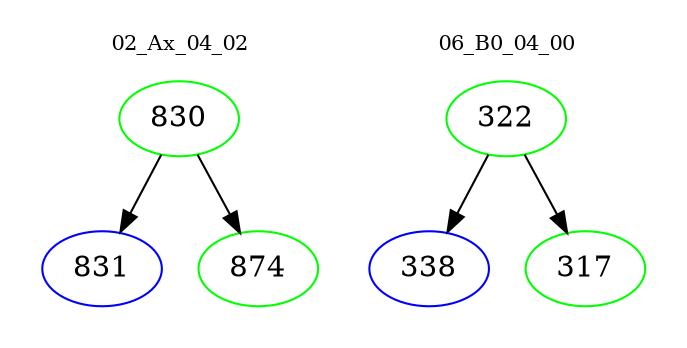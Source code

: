 digraph{
subgraph cluster_0 {
color = white
label = "02_Ax_04_02";
fontsize=10;
T0_830 [label="830", color="green"]
T0_830 -> T0_831 [color="black"]
T0_831 [label="831", color="blue"]
T0_830 -> T0_874 [color="black"]
T0_874 [label="874", color="green"]
}
subgraph cluster_1 {
color = white
label = "06_B0_04_00";
fontsize=10;
T1_322 [label="322", color="green"]
T1_322 -> T1_338 [color="black"]
T1_338 [label="338", color="blue"]
T1_322 -> T1_317 [color="black"]
T1_317 [label="317", color="green"]
}
}
